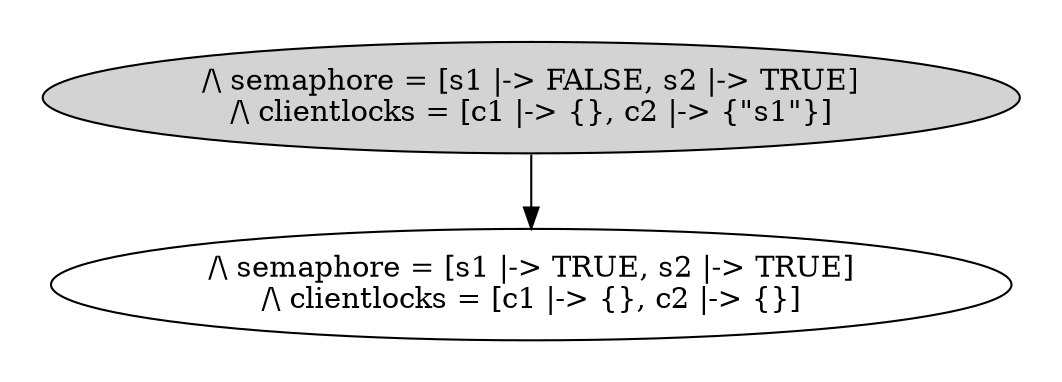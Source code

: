 strict digraph DiskGraph {
nodesep=0.35;
subgraph cluster_graph {
color="white";
1112678269938207993 [label="/\\ semaphore = [s1 |-> FALSE, s2 |-> TRUE]\n/\\ clientlocks = [c1 |-> {}, c2 |-> {\"s1\"}]",style = filled]
1112678269938207993 -> 7965223218566750886 [label="",color="black",fontcolor="black"];
7965223218566750886 [label="/\\ semaphore = [s1 |-> TRUE, s2 |-> TRUE]\n/\\ clientlocks = [c1 |-> {}, c2 |-> {}]"];
{rank = same; 1112678269938207993;}
}
}